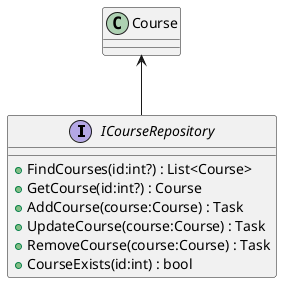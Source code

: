 @startuml
interface ICourseRepository {
    + FindCourses(id:int?) : List<Course>
    + GetCourse(id:int?) : Course
    + AddCourse(course:Course) : Task
    + UpdateCourse(course:Course) : Task
    + RemoveCourse(course:Course) : Task
    + CourseExists(id:int) : bool
}

Course <-- ICourseRepository
@enduml
